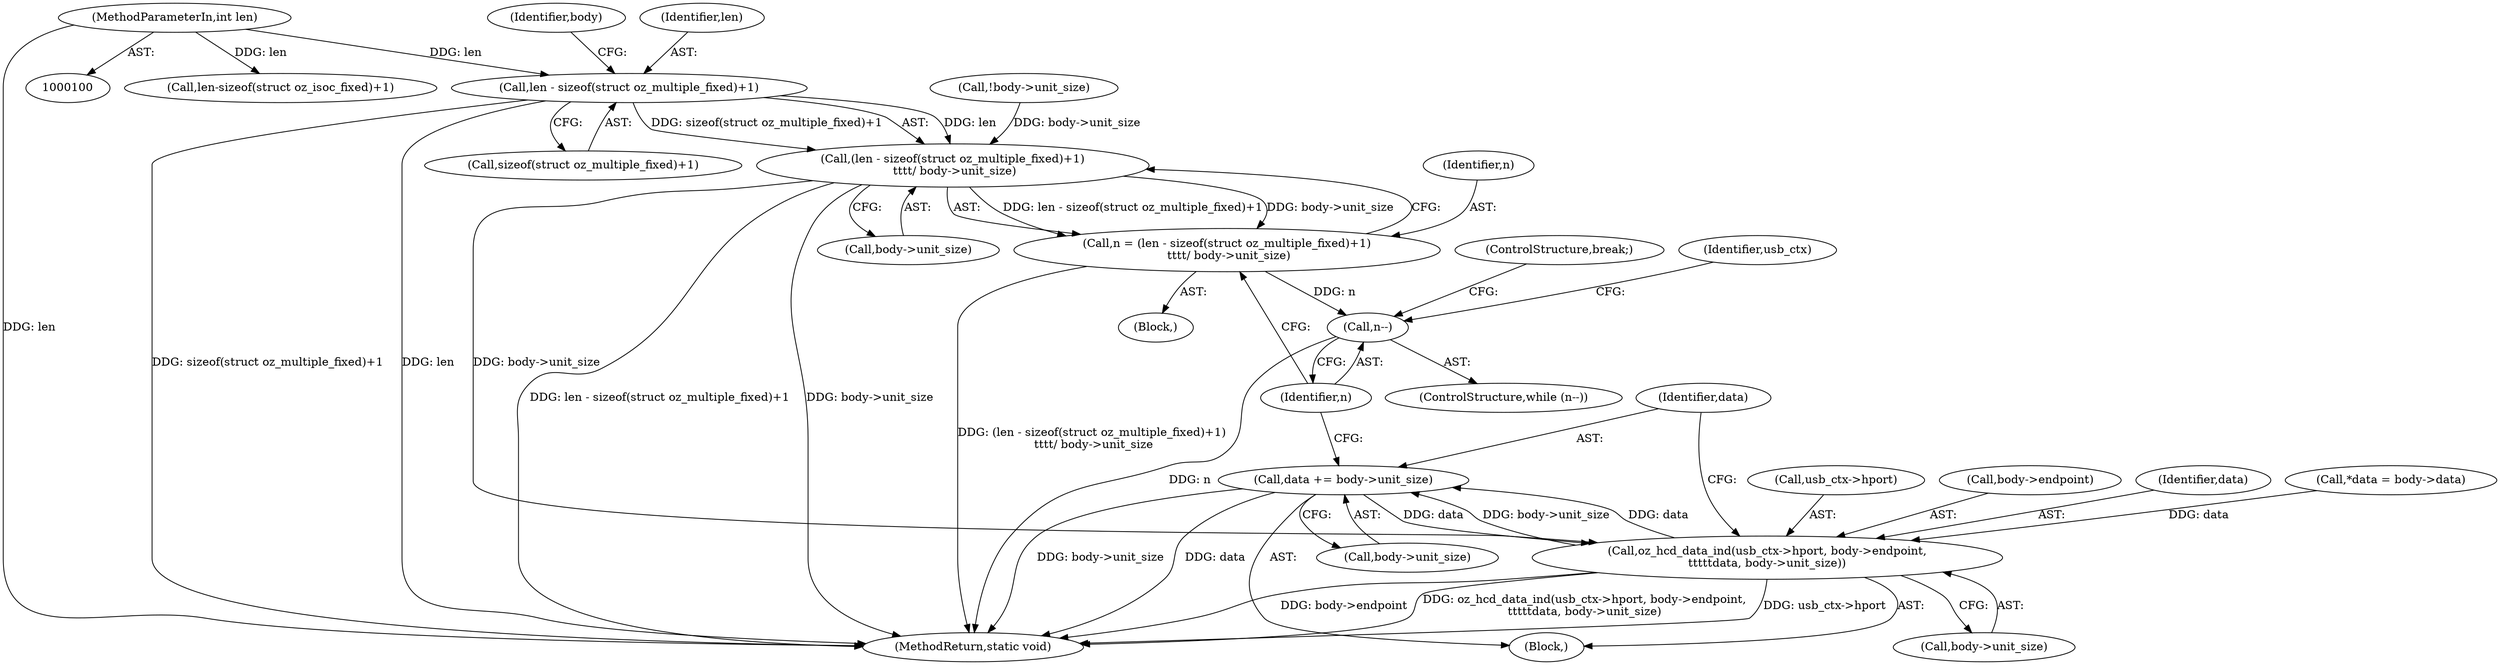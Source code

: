 digraph "0_linux_04bf464a5dfd9ade0dda918e44366c2c61fce80b@API" {
"1000140" [label="(Call,len - sizeof(struct oz_multiple_fixed)+1)"];
"1000103" [label="(MethodParameterIn,int len)"];
"1000139" [label="(Call,(len - sizeof(struct oz_multiple_fixed)+1)\n \t\t\t\t/ body->unit_size)"];
"1000137" [label="(Call,n = (len - sizeof(struct oz_multiple_fixed)+1)\n \t\t\t\t/ body->unit_size)"];
"1000150" [label="(Call,n--)"];
"1000153" [label="(Call,oz_hcd_data_ind(usb_ctx->hport, body->endpoint,\n\t\t\t\t\tdata, body->unit_size))"];
"1000164" [label="(Call,data += body->unit_size)"];
"1000150" [label="(Call,n--)"];
"1000165" [label="(Identifier,data)"];
"1000153" [label="(Call,oz_hcd_data_ind(usb_ctx->hport, body->endpoint,\n\t\t\t\t\tdata, body->unit_size))"];
"1000181" [label="(Call,len-sizeof(struct oz_isoc_fixed)+1)"];
"1000161" [label="(Call,body->unit_size)"];
"1000164" [label="(Call,data += body->unit_size)"];
"1000103" [label="(MethodParameterIn,int len)"];
"1000154" [label="(Call,usb_ctx->hport)"];
"1000138" [label="(Identifier,n)"];
"1000169" [label="(ControlStructure,break;)"];
"1000155" [label="(Identifier,usb_ctx)"];
"1000147" [label="(Identifier,body)"];
"1000166" [label="(Call,body->unit_size)"];
"1000233" [label="(MethodReturn,static void)"];
"1000151" [label="(Identifier,n)"];
"1000146" [label="(Call,body->unit_size)"];
"1000139" [label="(Call,(len - sizeof(struct oz_multiple_fixed)+1)\n \t\t\t\t/ body->unit_size)"];
"1000117" [label="(Block,)"];
"1000157" [label="(Call,body->endpoint)"];
"1000140" [label="(Call,len - sizeof(struct oz_multiple_fixed)+1)"];
"1000160" [label="(Identifier,data)"];
"1000142" [label="(Call,sizeof(struct oz_multiple_fixed)+1)"];
"1000125" [label="(Call,*data = body->data)"];
"1000149" [label="(ControlStructure,while (n--))"];
"1000137" [label="(Call,n = (len - sizeof(struct oz_multiple_fixed)+1)\n \t\t\t\t/ body->unit_size)"];
"1000141" [label="(Identifier,len)"];
"1000152" [label="(Block,)"];
"1000132" [label="(Call,!body->unit_size)"];
"1000140" -> "1000139"  [label="AST: "];
"1000140" -> "1000142"  [label="CFG: "];
"1000141" -> "1000140"  [label="AST: "];
"1000142" -> "1000140"  [label="AST: "];
"1000147" -> "1000140"  [label="CFG: "];
"1000140" -> "1000233"  [label="DDG: sizeof(struct oz_multiple_fixed)+1"];
"1000140" -> "1000233"  [label="DDG: len"];
"1000140" -> "1000139"  [label="DDG: len"];
"1000140" -> "1000139"  [label="DDG: sizeof(struct oz_multiple_fixed)+1"];
"1000103" -> "1000140"  [label="DDG: len"];
"1000103" -> "1000100"  [label="AST: "];
"1000103" -> "1000233"  [label="DDG: len"];
"1000103" -> "1000181"  [label="DDG: len"];
"1000139" -> "1000137"  [label="AST: "];
"1000139" -> "1000146"  [label="CFG: "];
"1000146" -> "1000139"  [label="AST: "];
"1000137" -> "1000139"  [label="CFG: "];
"1000139" -> "1000233"  [label="DDG: len - sizeof(struct oz_multiple_fixed)+1"];
"1000139" -> "1000233"  [label="DDG: body->unit_size"];
"1000139" -> "1000137"  [label="DDG: len - sizeof(struct oz_multiple_fixed)+1"];
"1000139" -> "1000137"  [label="DDG: body->unit_size"];
"1000132" -> "1000139"  [label="DDG: body->unit_size"];
"1000139" -> "1000153"  [label="DDG: body->unit_size"];
"1000137" -> "1000117"  [label="AST: "];
"1000138" -> "1000137"  [label="AST: "];
"1000151" -> "1000137"  [label="CFG: "];
"1000137" -> "1000233"  [label="DDG: (len - sizeof(struct oz_multiple_fixed)+1)\n \t\t\t\t/ body->unit_size"];
"1000137" -> "1000150"  [label="DDG: n"];
"1000150" -> "1000149"  [label="AST: "];
"1000150" -> "1000151"  [label="CFG: "];
"1000151" -> "1000150"  [label="AST: "];
"1000155" -> "1000150"  [label="CFG: "];
"1000169" -> "1000150"  [label="CFG: "];
"1000150" -> "1000233"  [label="DDG: n"];
"1000153" -> "1000152"  [label="AST: "];
"1000153" -> "1000161"  [label="CFG: "];
"1000154" -> "1000153"  [label="AST: "];
"1000157" -> "1000153"  [label="AST: "];
"1000160" -> "1000153"  [label="AST: "];
"1000161" -> "1000153"  [label="AST: "];
"1000165" -> "1000153"  [label="CFG: "];
"1000153" -> "1000233"  [label="DDG: usb_ctx->hport"];
"1000153" -> "1000233"  [label="DDG: body->endpoint"];
"1000153" -> "1000233"  [label="DDG: oz_hcd_data_ind(usb_ctx->hport, body->endpoint,\n\t\t\t\t\tdata, body->unit_size)"];
"1000125" -> "1000153"  [label="DDG: data"];
"1000164" -> "1000153"  [label="DDG: data"];
"1000153" -> "1000164"  [label="DDG: body->unit_size"];
"1000153" -> "1000164"  [label="DDG: data"];
"1000164" -> "1000152"  [label="AST: "];
"1000164" -> "1000166"  [label="CFG: "];
"1000165" -> "1000164"  [label="AST: "];
"1000166" -> "1000164"  [label="AST: "];
"1000151" -> "1000164"  [label="CFG: "];
"1000164" -> "1000233"  [label="DDG: body->unit_size"];
"1000164" -> "1000233"  [label="DDG: data"];
}
